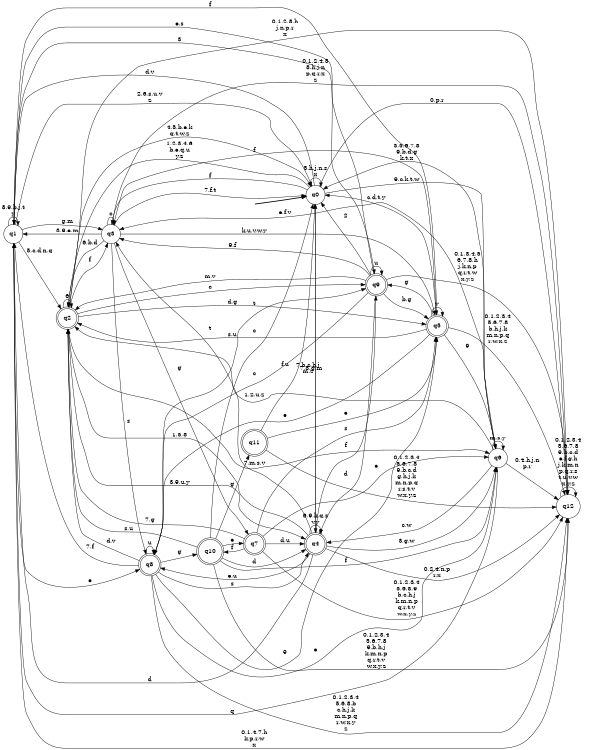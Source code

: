 digraph BlueStar {
__start0 [style = invis, shape = none, label = "", width = 0, height = 0];

rankdir=LR;
size="8,5";

s0 [style="filled", color="black", fillcolor="white" shape="circle", label="q0"];
s1 [style="filled", color="black", fillcolor="white" shape="circle", label="q1"];
s2 [style="rounded,filled", color="black", fillcolor="white" shape="doublecircle", label="q2"];
s3 [style="filled", color="black", fillcolor="white" shape="circle", label="q3"];
s4 [style="rounded,filled", color="black", fillcolor="white" shape="doublecircle", label="q4"];
s5 [style="rounded,filled", color="black", fillcolor="white" shape="doublecircle", label="q5"];
s6 [style="filled", color="black", fillcolor="white" shape="circle", label="q6"];
s7 [style="rounded,filled", color="black", fillcolor="white" shape="doublecircle", label="q7"];
s8 [style="rounded,filled", color="black", fillcolor="white" shape="doublecircle", label="q8"];
s9 [style="rounded,filled", color="black", fillcolor="white" shape="doublecircle", label="q9"];
s10 [style="rounded,filled", color="black", fillcolor="white" shape="doublecircle", label="q10"];
s11 [style="rounded,filled", color="black", fillcolor="white" shape="doublecircle", label="q11"];
s12 [style="filled", color="black", fillcolor="white" shape="circle", label="q12"];
subgraph cluster_main { 
	graph [pad=".75", ranksep="0.15", nodesep="0.15"];
	 style=invis; 
	__start0 -> s0 [penwidth=2];
}
s0 -> s0 [label="5,h,j,n,s\nx"];
s0 -> s1 [label="d,v"];
s0 -> s2 [label="1,2,3,4,6\nb,e,q,u\ny,z"];
s0 -> s3 [label="f"];
s0 -> s4 [label="7,8,g,m"];
s0 -> s6 [label="9,c,k,t,w"];
s0 -> s12 [label="0,p,r"];
s1 -> s0 [label="2,6,s,u,v\nz"];
s1 -> s1 [label="8,9,b,j,t\ny"];
s1 -> s2 [label="5,c,d,n,q"];
s1 -> s3 [label="g,m"];
s1 -> s5 [label="f"];
s1 -> s8 [label="e"];
s1 -> s9 [label="3"];
s1 -> s12 [label="0,1,4,7,h\nk,p,r,w\nx"];
s2 -> s0 [label="4,5,b,e,k\nq,t,w,z"];
s2 -> s2 [label="6"];
s2 -> s3 [label="f"];
s2 -> s4 [label="3,9,u,y"];
s2 -> s5 [label="d,g"];
s2 -> s6 [label="7,m,s,v"];
s2 -> s9 [label="c"];
s2 -> s12 [label="0,1,2,8,h\nj,n,p,r\nx"];
s3 -> s0 [label="7,f,t"];
s3 -> s1 [label="3,9,e,m"];
s3 -> s2 [label="6,b,d"];
s3 -> s3 [label="c"];
s3 -> s5 [label="k,u,v,w,y"];
s3 -> s7 [label="g"];
s3 -> s8 [label="s"];
s3 -> s12 [label="0,1,2,4,5\n8,h,j,n\np,q,r,x\nz"];
s4 -> s0 [label="7,b,c,h,j\nm,z"];
s4 -> s1 [label="d"];
s4 -> s2 [label="1,5,8"];
s4 -> s3 [label="t"];
s4 -> s4 [label="6,9,k,q,s\nv,y"];
s4 -> s6 [label="3,g,w"];
s4 -> s8 [label="e,u"];
s4 -> s9 [label="f"];
s4 -> s12 [label="0,2,4,n,p\nr,x"];
s5 -> s0 [label="c,d,t,y"];
s5 -> s2 [label="s,u"];
s5 -> s3 [label="f"];
s5 -> s5 [label="v"];
s5 -> s6 [label="9"];
s5 -> s8 [label="e"];
s5 -> s9 [label="g"];
s5 -> s12 [label="0,1,2,3,4\n5,6,7,8\nb,h,j,k\nm,n,p,q\nr,w,x,z"];
s6 -> s0 [label="3,5,6,7,8\n9,b,d,g\nk,t,x"];
s6 -> s1 [label="q"];
s6 -> s2 [label="1,2,u,z"];
s6 -> s3 [label="e,f,v"];
s6 -> s4 [label="c,w"];
s6 -> s6 [label="m,s,y"];
s6 -> s12 [label="0,4,h,j,n\np,r"];
s7 -> s2 [label="7,g"];
s7 -> s4 [label="d,u"];
s7 -> s5 [label="s"];
s7 -> s6 [label="e"];
s7 -> s10 [label="f"];
s7 -> s12 [label="0,1,2,3,4\n5,6,8,9\nb,c,h,j\nk,m,n,p\nq,r,t,v\nw,x,y,z"];
s8 -> s1 [label="7,f"];
s8 -> s2 [label="d,v"];
s8 -> s4 [label="s"];
s8 -> s5 [label="9"];
s8 -> s6 [label="e"];
s8 -> s8 [label="u"];
s8 -> s9 [label="t"];
s8 -> s10 [label="g"];
s8 -> s12 [label="0,1,2,3,4\n5,6,8,b\nc,h,j,k\nm,n,p,q\nr,w,x,y\nz"];
s9 -> s0 [label="2"];
s9 -> s1 [label="e,s"];
s9 -> s2 [label="m,v"];
s9 -> s3 [label="9,f"];
s9 -> s4 [label="d"];
s9 -> s5 [label="b,g"];
s9 -> s8 [label="c"];
s9 -> s9 [label="u"];
s9 -> s12 [label="0,1,3,4,5\n6,7,8,h\nj,k,n,p\nq,r,t,w\nx,y,z"];
s10 -> s0 [label="c"];
s10 -> s2 [label="s,u"];
s10 -> s4 [label="d"];
s10 -> s6 [label="f"];
s10 -> s7 [label="e"];
s10 -> s11 [label="g"];
s10 -> s12 [label="0,1,2,3,4\n5,6,7,8\n9,b,h,j\nk,m,n,p\nq,r,t,v\nw,x,y,z"];
s11 -> s0 [label="f,u"];
s11 -> s5 [label="e"];
s11 -> s12 [label="0,1,2,3,4\n5,6,7,8\n9,b,c,d\ng,h,j,k\nm,n,p,q\nr,s,t,v\nw,x,y,z"];
s12 -> s12 [label="0,1,2,3,4\n5,6,7,8\n9,b,c,d\ne,f,g,h\nj,k,m,n\np,q,r,s\nt,u,v,w\nx,y,z"];

}